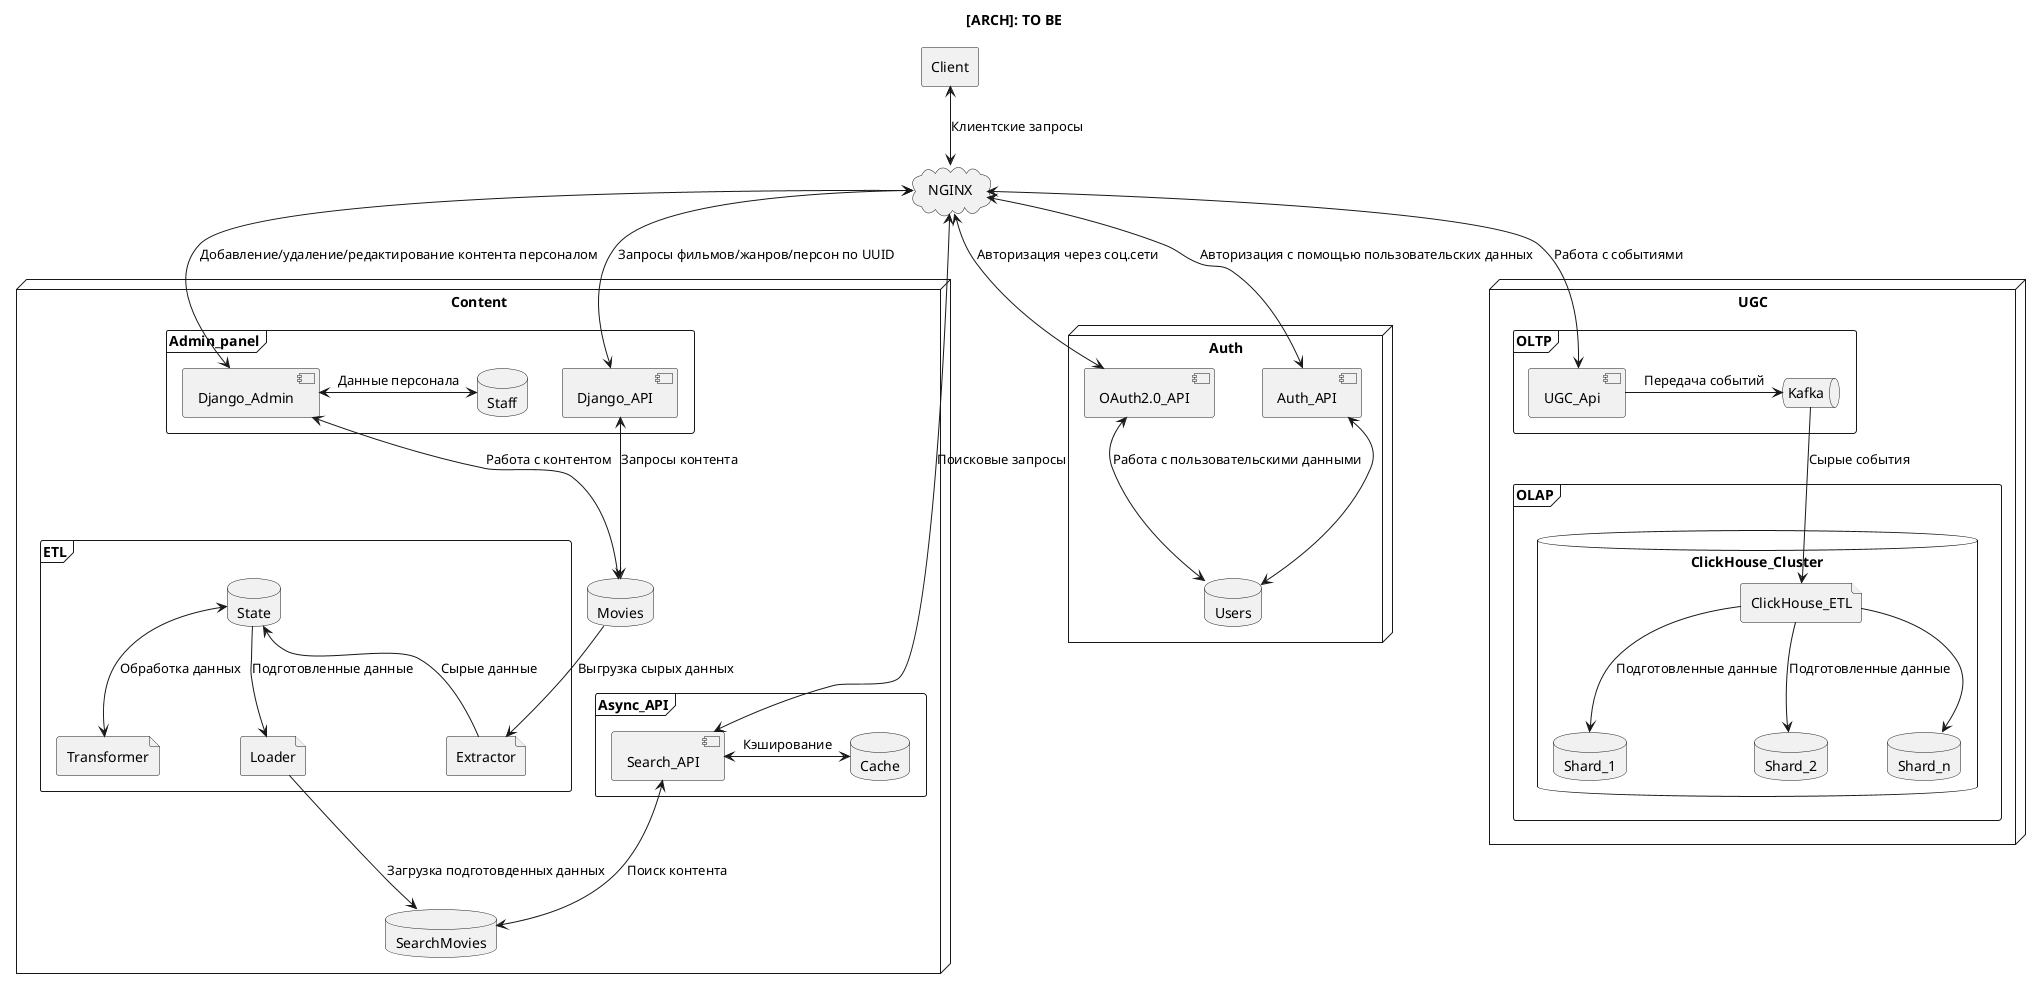 @startuml
skinparam componentStyle uml2

title [ARCH]: TO BE

agent Client
cloud "NGINX" as server
Client <--> server: Клиентские запросы

node Content {
    database Movies
    database SearchMovies
    frame Admin_panel {
        database Staff
        component Django_Admin
        component Django_API
        Django_Admin <-> Staff: Данные персонала
    }
    frame ETL {
        database State
        file Extractor
        file Transformer
        file Loader
        State <-- Extractor: Сырые данные
        State <--> Transformer: Обработка данных
        State --> Loader: Подготовленные данные
    }
    frame Async_API {
        component Search_API
        database Cache
        Search_API <-> Cache: Кэширование
    }
    Movies --> Extractor: Выгрузка сырых данных
    Django_Admin <--> Movies: Работа с контентом
    Django_API <--> Movies: Запросы контента
    Loader --> SearchMovies: Загрузка подготовденных данных
    Search_API <--> SearchMovies: Поиск контента
}

server <--> Django_API: Запросы фильмов/жанров/персон по UUID
server <--> Search_API: Поисковые запросы
server <--> Django_Admin: Добавление/удаление/редактирование контента персоналом

node Auth {
    component Auth_API
    component OAuth2.0_API
    database Users
    Auth_API <--> Users
    OAuth2.0_API <--> Users: Работа с пользовательскими данными
}

server <--> Auth_API: Авторизация с помощью пользовательских данных
server <--> OAuth2.0_API: Авторизация через соц.сети

node UGC {
    frame OLTP {
        component UGC_Api
        queue Kafka
        UGC_Api -> Kafka: Передача событий
    }
    frame OLAP {
        database ClickHouse_Cluster {
            file ClickHouse_ETL
            database Shard_1
            database Shard_2
            database Shard_n
            ClickHouse_ETL --> Shard_1: Подготовленные данные
            ClickHouse_ETL --> Shard_2: Подготовленные данные
            ClickHouse_ETL --> Shard_n
        }
    }
    Kafka --> ClickHouse_ETL: Сырые события
}
server <--> UGC_Api: Работа с событиями
@enduml